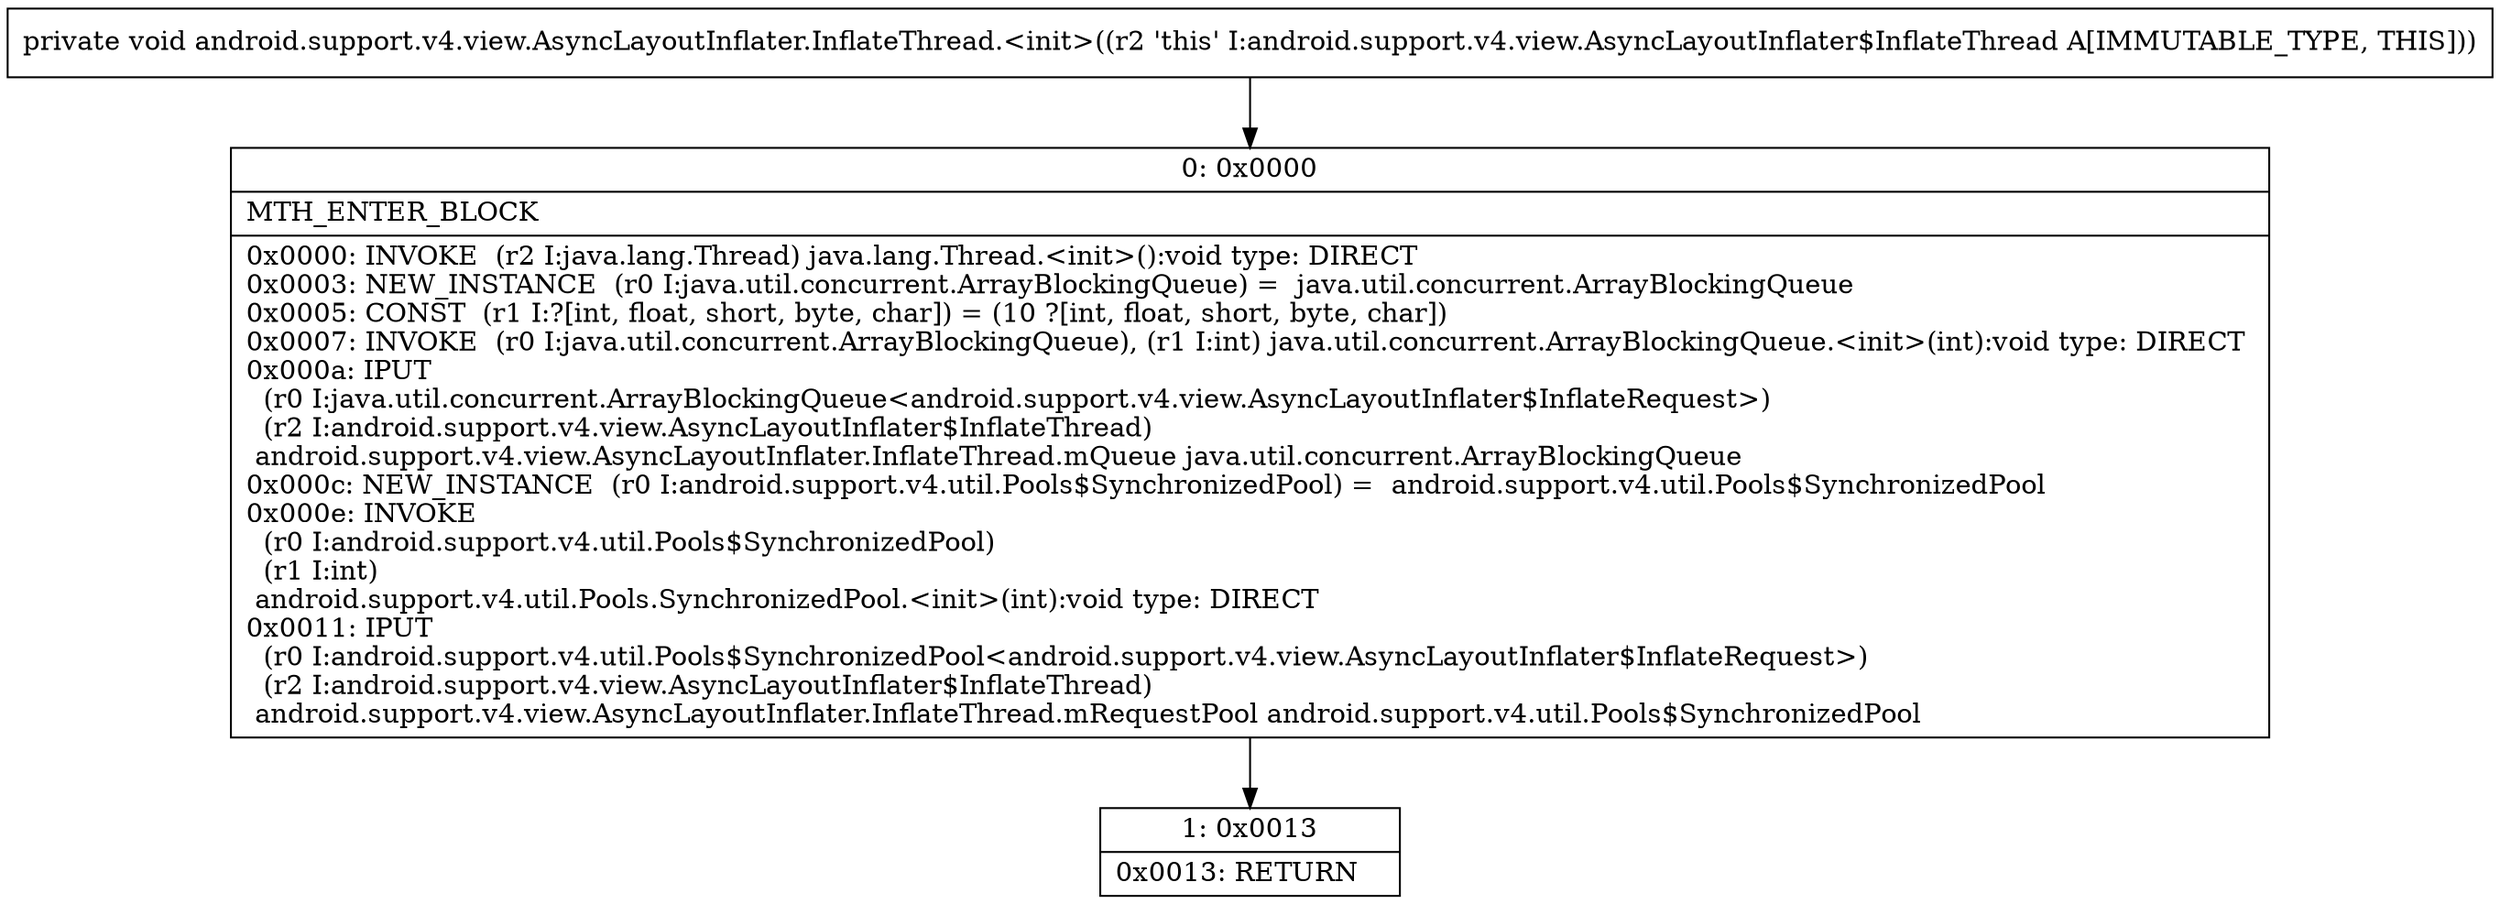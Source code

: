 digraph "CFG forandroid.support.v4.view.AsyncLayoutInflater.InflateThread.\<init\>()V" {
Node_0 [shape=record,label="{0\:\ 0x0000|MTH_ENTER_BLOCK\l|0x0000: INVOKE  (r2 I:java.lang.Thread) java.lang.Thread.\<init\>():void type: DIRECT \l0x0003: NEW_INSTANCE  (r0 I:java.util.concurrent.ArrayBlockingQueue) =  java.util.concurrent.ArrayBlockingQueue \l0x0005: CONST  (r1 I:?[int, float, short, byte, char]) = (10 ?[int, float, short, byte, char]) \l0x0007: INVOKE  (r0 I:java.util.concurrent.ArrayBlockingQueue), (r1 I:int) java.util.concurrent.ArrayBlockingQueue.\<init\>(int):void type: DIRECT \l0x000a: IPUT  \l  (r0 I:java.util.concurrent.ArrayBlockingQueue\<android.support.v4.view.AsyncLayoutInflater$InflateRequest\>)\l  (r2 I:android.support.v4.view.AsyncLayoutInflater$InflateThread)\l android.support.v4.view.AsyncLayoutInflater.InflateThread.mQueue java.util.concurrent.ArrayBlockingQueue \l0x000c: NEW_INSTANCE  (r0 I:android.support.v4.util.Pools$SynchronizedPool) =  android.support.v4.util.Pools$SynchronizedPool \l0x000e: INVOKE  \l  (r0 I:android.support.v4.util.Pools$SynchronizedPool)\l  (r1 I:int)\l android.support.v4.util.Pools.SynchronizedPool.\<init\>(int):void type: DIRECT \l0x0011: IPUT  \l  (r0 I:android.support.v4.util.Pools$SynchronizedPool\<android.support.v4.view.AsyncLayoutInflater$InflateRequest\>)\l  (r2 I:android.support.v4.view.AsyncLayoutInflater$InflateThread)\l android.support.v4.view.AsyncLayoutInflater.InflateThread.mRequestPool android.support.v4.util.Pools$SynchronizedPool \l}"];
Node_1 [shape=record,label="{1\:\ 0x0013|0x0013: RETURN   \l}"];
MethodNode[shape=record,label="{private void android.support.v4.view.AsyncLayoutInflater.InflateThread.\<init\>((r2 'this' I:android.support.v4.view.AsyncLayoutInflater$InflateThread A[IMMUTABLE_TYPE, THIS])) }"];
MethodNode -> Node_0;
Node_0 -> Node_1;
}

